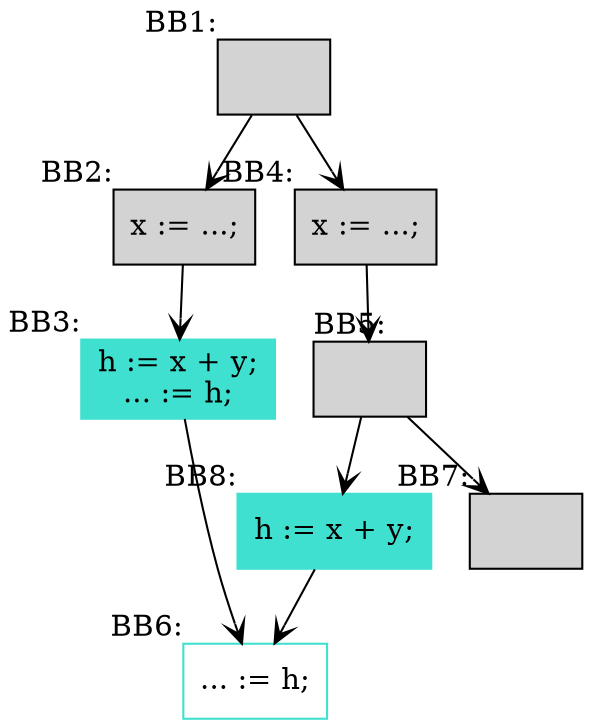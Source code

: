 digraph G {
	node[shape=box;];
	edge[arrowhead=open;];

	BB1 [label=""; xlabel="BB1:"; style=filled;];
	BB2 [label="x := ...;\n"; xlabel="BB2:"; style=filled;];
	BB3 [label="h := x + y;\n... := h;\n"; xlabel="BB3:"; color=Turquoise; style=filled;];
	BB4 [label="x := ...;\n"; xlabel="BB4:"; style=filled;];
	BB5 [label=""; xlabel="BB5:"; style=filled;];
	BB6 [label="... := h;\n"; xlabel="BB6:"; color=Turquoise;];
	BB8 [label="h := x + y;\n"; xlabel="BB8:"; color=Turquoise; style=filled;];
	BB7 [label=""; xlabel="BB7:"; style=filled;];

	BB1->BB2;
	BB1->BB4;
	BB2->BB3;
	BB3->BB6;
	BB4->BB5;
	BB5->BB7;
	BB5->BB8;
	BB8->BB6;
}
